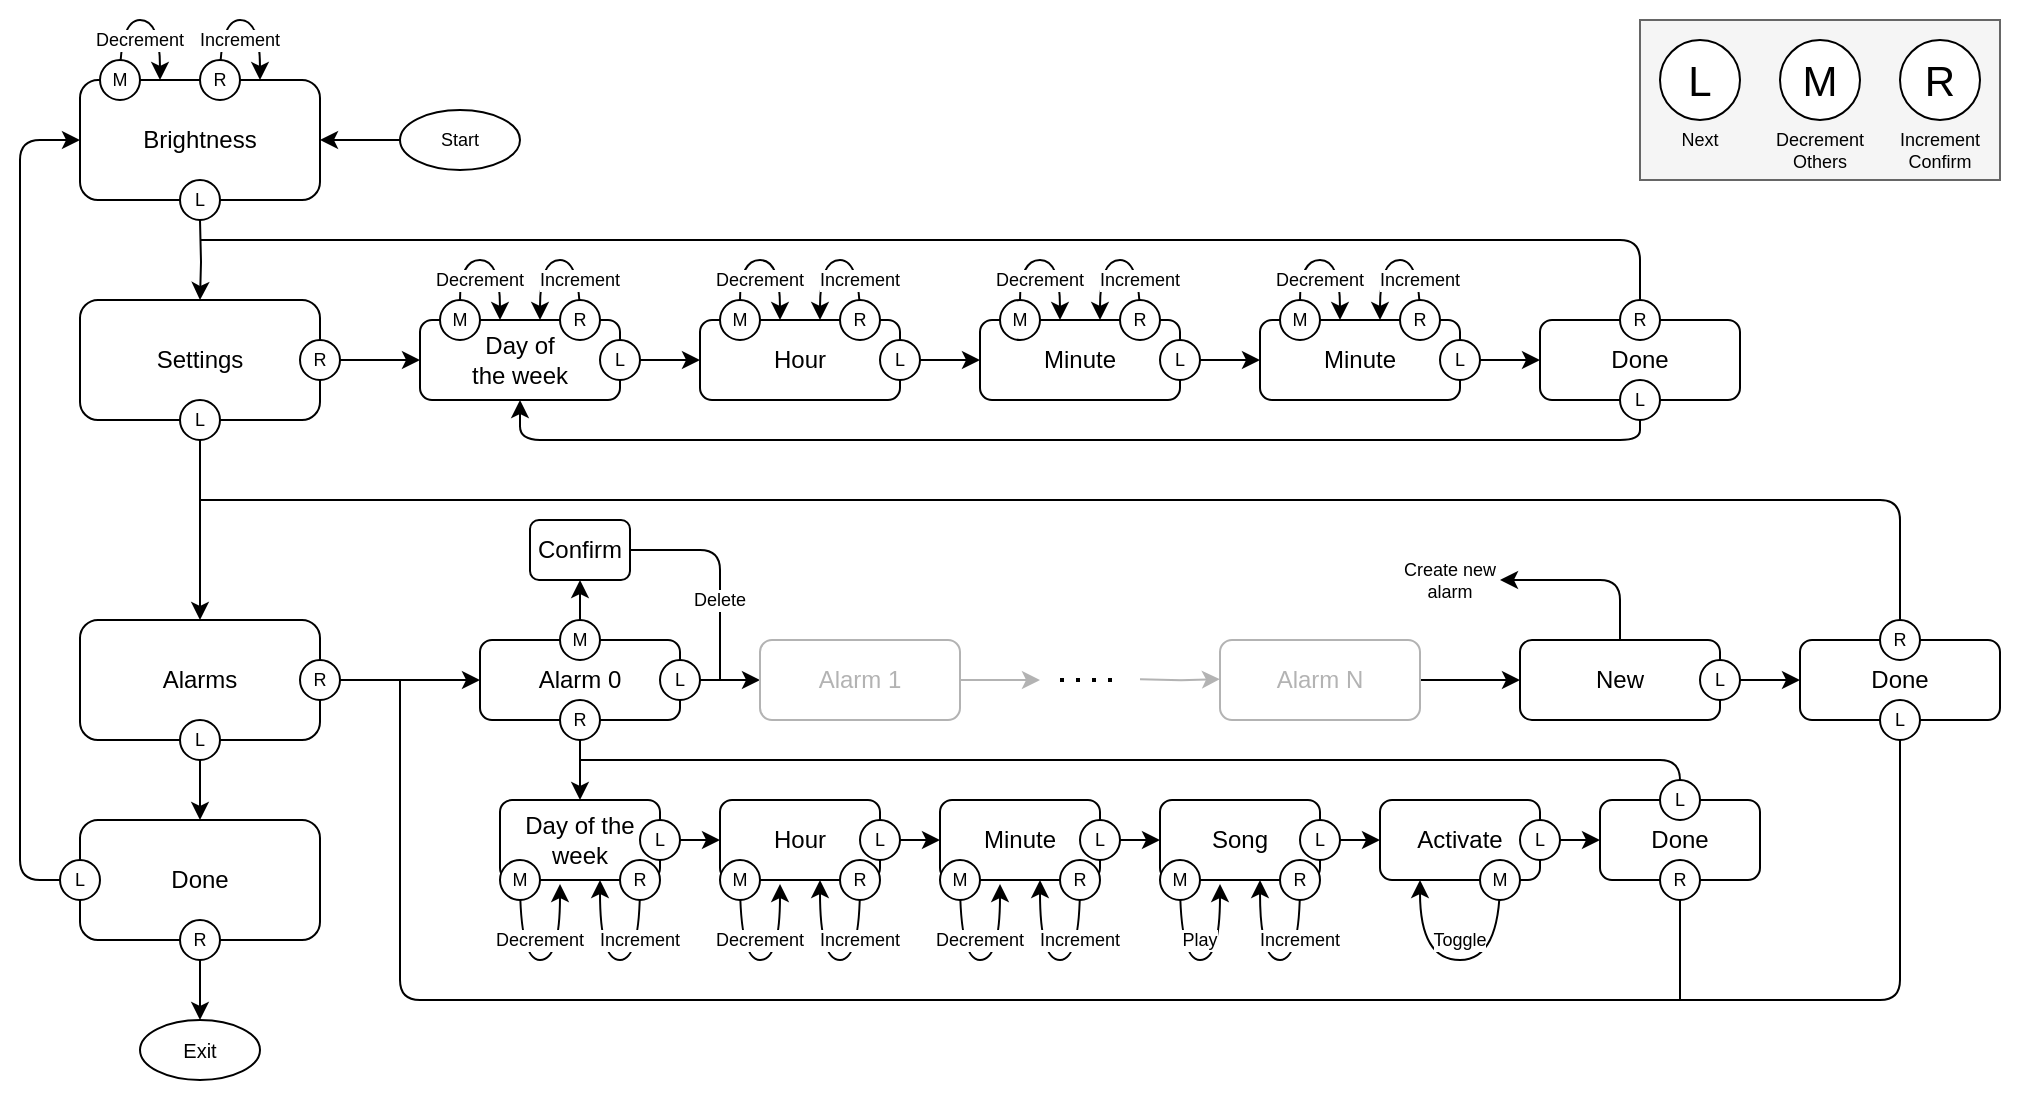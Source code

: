 <mxfile version="14.8.0"><diagram id="UopFyAFyctkctDDsLGG7" name="Page-1"><mxGraphModel dx="2031" dy="1093" grid="1" gridSize="10" guides="1" tooltips="1" connect="1" arrows="1" fold="1" page="1" pageScale="1" pageWidth="1100" pageHeight="850" background="none" math="0" shadow="0"><root><mxCell id="0"/><mxCell id="1" parent="0"/><mxCell id="hLvhhEHHbesqYQhAHQYv-260" value="" style="rounded=0;whiteSpace=wrap;html=1;labelBackgroundColor=#ffffff;fontSize=9;align=left;strokeColor=none;" vertex="1" parent="1"><mxGeometry x="110" y="90" width="1010" height="550" as="geometry"/></mxCell><mxCell id="hLvhhEHHbesqYQhAHQYv-255" value="" style="rounded=0;whiteSpace=wrap;html=1;labelBackgroundColor=#ffffff;fontSize=9;strokeColor=#666666;align=left;fillColor=#f5f5f5;fontColor=#333333;" vertex="1" parent="1"><mxGeometry x="930" y="100" width="180" height="80" as="geometry"/></mxCell><mxCell id="hLvhhEHHbesqYQhAHQYv-7" style="edgeStyle=orthogonalEdgeStyle;rounded=0;orthogonalLoop=1;jettySize=auto;html=1;entryX=0.5;entryY=0;entryDx=0;entryDy=0;" edge="1" parent="1" target="hLvhhEHHbesqYQhAHQYv-3"><mxGeometry relative="1" as="geometry"><mxPoint x="210" y="200" as="sourcePoint"/></mxGeometry></mxCell><mxCell id="hLvhhEHHbesqYQhAHQYv-15" style="edgeStyle=orthogonalEdgeStyle;rounded=0;orthogonalLoop=1;jettySize=auto;html=1;" edge="1" parent="1" source="hLvhhEHHbesqYQhAHQYv-3" target="hLvhhEHHbesqYQhAHQYv-4"><mxGeometry relative="1" as="geometry"/></mxCell><mxCell id="hLvhhEHHbesqYQhAHQYv-24" style="edgeStyle=orthogonalEdgeStyle;rounded=0;orthogonalLoop=1;jettySize=auto;html=1;entryX=0;entryY=0.5;entryDx=0;entryDy=0;" edge="1" parent="1" source="hLvhhEHHbesqYQhAHQYv-3"><mxGeometry relative="1" as="geometry"><mxPoint x="320.0" y="270" as="targetPoint"/></mxGeometry></mxCell><mxCell id="hLvhhEHHbesqYQhAHQYv-3" value="Settings" style="rounded=1;whiteSpace=wrap;html=1;" vertex="1" parent="1"><mxGeometry x="150" y="240" width="120" height="60" as="geometry"/></mxCell><mxCell id="hLvhhEHHbesqYQhAHQYv-16" style="edgeStyle=orthogonalEdgeStyle;rounded=0;orthogonalLoop=1;jettySize=auto;html=1;" edge="1" parent="1" source="hLvhhEHHbesqYQhAHQYv-4" target="hLvhhEHHbesqYQhAHQYv-5"><mxGeometry relative="1" as="geometry"/></mxCell><mxCell id="hLvhhEHHbesqYQhAHQYv-141" style="edgeStyle=orthogonalEdgeStyle;rounded=0;orthogonalLoop=1;jettySize=auto;html=1;entryX=0;entryY=0.5;entryDx=0;entryDy=0;fontSize=9;" edge="1" parent="1" source="hLvhhEHHbesqYQhAHQYv-4" target="hLvhhEHHbesqYQhAHQYv-125"><mxGeometry relative="1" as="geometry"/></mxCell><mxCell id="hLvhhEHHbesqYQhAHQYv-4" value="Alarms" style="rounded=1;whiteSpace=wrap;html=1;" vertex="1" parent="1"><mxGeometry x="150" y="400" width="120" height="60" as="geometry"/></mxCell><mxCell id="hLvhhEHHbesqYQhAHQYv-244" style="edgeStyle=orthogonalEdgeStyle;rounded=0;orthogonalLoop=1;jettySize=auto;html=1;fontSize=9;strokeColor=#000000;" edge="1" parent="1" source="hLvhhEHHbesqYQhAHQYv-5" target="hLvhhEHHbesqYQhAHQYv-243"><mxGeometry relative="1" as="geometry"/></mxCell><mxCell id="hLvhhEHHbesqYQhAHQYv-5" value="Done" style="rounded=1;whiteSpace=wrap;html=1;" vertex="1" parent="1"><mxGeometry x="150" y="500" width="120" height="60" as="geometry"/></mxCell><mxCell id="hLvhhEHHbesqYQhAHQYv-27" style="edgeStyle=orthogonalEdgeStyle;rounded=0;orthogonalLoop=1;jettySize=auto;html=1;" edge="1" parent="1" source="hLvhhEHHbesqYQhAHQYv-21"><mxGeometry relative="1" as="geometry"><mxPoint x="740" y="270" as="targetPoint"/></mxGeometry></mxCell><mxCell id="hLvhhEHHbesqYQhAHQYv-21" value="Minute" style="rounded=1;whiteSpace=wrap;html=1;labelBackgroundColor=#ffffff;" vertex="1" parent="1"><mxGeometry x="600" y="250" width="100" height="40" as="geometry"/></mxCell><mxCell id="hLvhhEHHbesqYQhAHQYv-23" value="Done" style="rounded=1;whiteSpace=wrap;html=1;labelBackgroundColor=#ffffff;" vertex="1" parent="1"><mxGeometry x="880" y="250" width="100" height="40" as="geometry"/></mxCell><mxCell id="hLvhhEHHbesqYQhAHQYv-42" value="&lt;font style=&quot;font-size: 21px&quot;&gt;L&lt;/font&gt;" style="ellipse;whiteSpace=wrap;html=1;aspect=fixed;labelBackgroundColor=#ffffff;fontSize=9;" vertex="1" parent="1"><mxGeometry x="940" y="110" width="40" height="40" as="geometry"/></mxCell><mxCell id="hLvhhEHHbesqYQhAHQYv-47" value="R" style="ellipse;whiteSpace=wrap;html=1;aspect=fixed;labelBackgroundColor=#ffffff;fontSize=9;" vertex="1" parent="1"><mxGeometry x="260" y="260" width="20" height="20" as="geometry"/></mxCell><mxCell id="hLvhhEHHbesqYQhAHQYv-48" value="L" style="ellipse;whiteSpace=wrap;html=1;aspect=fixed;labelBackgroundColor=#ffffff;fontSize=9;" vertex="1" parent="1"><mxGeometry x="200" y="290" width="20" height="20" as="geometry"/></mxCell><mxCell id="hLvhhEHHbesqYQhAHQYv-51" value="L" style="ellipse;whiteSpace=wrap;html=1;aspect=fixed;labelBackgroundColor=#ffffff;fontSize=9;" vertex="1" parent="1"><mxGeometry x="920" y="280" width="20" height="20" as="geometry"/></mxCell><mxCell id="hLvhhEHHbesqYQhAHQYv-52" value="L" style="ellipse;whiteSpace=wrap;html=1;aspect=fixed;labelBackgroundColor=#ffffff;fontSize=9;" vertex="1" parent="1"><mxGeometry x="690" y="260" width="20" height="20" as="geometry"/></mxCell><mxCell id="hLvhhEHHbesqYQhAHQYv-53" value="Brightness" style="rounded=1;whiteSpace=wrap;html=1;" vertex="1" parent="1"><mxGeometry x="150" y="130" width="120" height="60" as="geometry"/></mxCell><mxCell id="hLvhhEHHbesqYQhAHQYv-54" value="L" style="ellipse;whiteSpace=wrap;html=1;aspect=fixed;labelBackgroundColor=#ffffff;fontSize=9;" vertex="1" parent="1"><mxGeometry x="200" y="180" width="20" height="20" as="geometry"/></mxCell><mxCell id="hLvhhEHHbesqYQhAHQYv-60" value="" style="curved=1;endArrow=classic;html=1;fontSize=9;" edge="1" parent="1"><mxGeometry width="50" height="50" relative="1" as="geometry"><mxPoint x="170" y="130" as="sourcePoint"/><mxPoint x="190" y="130" as="targetPoint"/><Array as="points"><mxPoint x="170" y="100"/><mxPoint x="190" y="100"/></Array></mxGeometry></mxCell><mxCell id="hLvhhEHHbesqYQhAHQYv-61" value="" style="curved=1;endArrow=classic;html=1;fontSize=9;" edge="1" parent="1"><mxGeometry width="50" height="50" relative="1" as="geometry"><mxPoint x="220" y="130" as="sourcePoint"/><mxPoint x="240" y="130" as="targetPoint"/><Array as="points"><mxPoint x="220" y="100"/><mxPoint x="240" y="100"/></Array></mxGeometry></mxCell><mxCell id="hLvhhEHHbesqYQhAHQYv-62" value="M" style="ellipse;whiteSpace=wrap;html=1;aspect=fixed;labelBackgroundColor=#ffffff;fontSize=9;" vertex="1" parent="1"><mxGeometry x="160" y="120" width="20" height="20" as="geometry"/></mxCell><mxCell id="hLvhhEHHbesqYQhAHQYv-63" value="R" style="ellipse;whiteSpace=wrap;html=1;aspect=fixed;labelBackgroundColor=#ffffff;fontSize=9;" vertex="1" parent="1"><mxGeometry x="210" y="120" width="20" height="20" as="geometry"/></mxCell><mxCell id="hLvhhEHHbesqYQhAHQYv-64" value="Decrement" style="text;html=1;strokeColor=none;fillColor=none;align=center;verticalAlign=middle;whiteSpace=wrap;rounded=0;labelBackgroundColor=#ffffff;fontSize=9;" vertex="1" parent="1"><mxGeometry x="160" y="100" width="40" height="20" as="geometry"/></mxCell><mxCell id="hLvhhEHHbesqYQhAHQYv-65" value="Increment" style="text;html=1;strokeColor=none;fillColor=none;align=center;verticalAlign=middle;whiteSpace=wrap;rounded=0;labelBackgroundColor=#ffffff;fontSize=9;" vertex="1" parent="1"><mxGeometry x="210" y="100" width="40" height="20" as="geometry"/></mxCell><mxCell id="hLvhhEHHbesqYQhAHQYv-79" value="" style="curved=1;endArrow=classic;html=1;fontSize=9;" edge="1" parent="1"><mxGeometry width="50" height="50" relative="1" as="geometry"><mxPoint x="680" y="250" as="sourcePoint"/><mxPoint x="660" y="250" as="targetPoint"/><Array as="points"><mxPoint x="680" y="220"/><mxPoint x="660" y="220"/></Array></mxGeometry></mxCell><mxCell id="hLvhhEHHbesqYQhAHQYv-80" value="" style="curved=1;endArrow=classic;html=1;fontSize=9;startArrow=none;" edge="1" parent="1" source="hLvhhEHHbesqYQhAHQYv-85"><mxGeometry width="50" height="50" relative="1" as="geometry"><mxPoint x="620.0" y="250" as="sourcePoint"/><mxPoint x="640" y="250" as="targetPoint"/><Array as="points"><mxPoint x="620" y="220"/><mxPoint x="640" y="220"/></Array></mxGeometry></mxCell><mxCell id="hLvhhEHHbesqYQhAHQYv-81" value="Decrement" style="text;html=1;strokeColor=none;fillColor=none;align=center;verticalAlign=middle;whiteSpace=wrap;rounded=0;labelBackgroundColor=#ffffff;fontSize=9;" vertex="1" parent="1"><mxGeometry x="610" y="220" width="40" height="20" as="geometry"/></mxCell><mxCell id="hLvhhEHHbesqYQhAHQYv-82" value="Increment" style="text;html=1;strokeColor=none;fillColor=none;align=center;verticalAlign=middle;whiteSpace=wrap;rounded=0;labelBackgroundColor=#ffffff;fontSize=9;" vertex="1" parent="1"><mxGeometry x="660" y="220" width="40" height="20" as="geometry"/></mxCell><mxCell id="hLvhhEHHbesqYQhAHQYv-85" value="M" style="ellipse;whiteSpace=wrap;html=1;aspect=fixed;labelBackgroundColor=#ffffff;fontSize=9;" vertex="1" parent="1"><mxGeometry x="610" y="240" width="20" height="20" as="geometry"/></mxCell><mxCell id="hLvhhEHHbesqYQhAHQYv-86" value="" style="curved=1;endArrow=none;html=1;fontSize=9;" edge="1" parent="1" target="hLvhhEHHbesqYQhAHQYv-85"><mxGeometry width="50" height="50" relative="1" as="geometry"><mxPoint x="620" y="250" as="sourcePoint"/><mxPoint x="640" y="250" as="targetPoint"/><Array as="points"/></mxGeometry></mxCell><mxCell id="hLvhhEHHbesqYQhAHQYv-87" value="R" style="ellipse;whiteSpace=wrap;html=1;aspect=fixed;labelBackgroundColor=#ffffff;fontSize=9;" vertex="1" parent="1"><mxGeometry x="670" y="240" width="20" height="20" as="geometry"/></mxCell><mxCell id="hLvhhEHHbesqYQhAHQYv-90" style="edgeStyle=orthogonalEdgeStyle;rounded=0;orthogonalLoop=1;jettySize=auto;html=1;" edge="1" parent="1" source="hLvhhEHHbesqYQhAHQYv-91"><mxGeometry relative="1" as="geometry"><mxPoint x="600" y="270" as="targetPoint"/></mxGeometry></mxCell><mxCell id="hLvhhEHHbesqYQhAHQYv-91" value="Hour" style="rounded=1;whiteSpace=wrap;html=1;labelBackgroundColor=#ffffff;" vertex="1" parent="1"><mxGeometry x="460" y="250" width="100" height="40" as="geometry"/></mxCell><mxCell id="hLvhhEHHbesqYQhAHQYv-92" value="L" style="ellipse;whiteSpace=wrap;html=1;aspect=fixed;labelBackgroundColor=#ffffff;fontSize=9;" vertex="1" parent="1"><mxGeometry x="550" y="260" width="20" height="20" as="geometry"/></mxCell><mxCell id="hLvhhEHHbesqYQhAHQYv-93" value="" style="curved=1;endArrow=classic;html=1;fontSize=9;" edge="1" parent="1"><mxGeometry width="50" height="50" relative="1" as="geometry"><mxPoint x="540" y="250" as="sourcePoint"/><mxPoint x="520" y="250" as="targetPoint"/><Array as="points"><mxPoint x="540" y="220"/><mxPoint x="520" y="220"/></Array></mxGeometry></mxCell><mxCell id="hLvhhEHHbesqYQhAHQYv-94" value="" style="curved=1;endArrow=classic;html=1;fontSize=9;startArrow=none;" edge="1" parent="1" source="hLvhhEHHbesqYQhAHQYv-97"><mxGeometry width="50" height="50" relative="1" as="geometry"><mxPoint x="480.0" y="250" as="sourcePoint"/><mxPoint x="500" y="250" as="targetPoint"/><Array as="points"><mxPoint x="480" y="220"/><mxPoint x="500" y="220"/></Array></mxGeometry></mxCell><mxCell id="hLvhhEHHbesqYQhAHQYv-95" value="Decrement" style="text;html=1;strokeColor=none;fillColor=none;align=center;verticalAlign=middle;whiteSpace=wrap;rounded=0;labelBackgroundColor=#ffffff;fontSize=9;" vertex="1" parent="1"><mxGeometry x="470" y="220" width="40" height="20" as="geometry"/></mxCell><mxCell id="hLvhhEHHbesqYQhAHQYv-96" value="Increment" style="text;html=1;strokeColor=none;fillColor=none;align=center;verticalAlign=middle;whiteSpace=wrap;rounded=0;labelBackgroundColor=#ffffff;fontSize=9;" vertex="1" parent="1"><mxGeometry x="520" y="220" width="40" height="20" as="geometry"/></mxCell><mxCell id="hLvhhEHHbesqYQhAHQYv-97" value="M" style="ellipse;whiteSpace=wrap;html=1;aspect=fixed;labelBackgroundColor=#ffffff;fontSize=9;" vertex="1" parent="1"><mxGeometry x="470" y="240" width="20" height="20" as="geometry"/></mxCell><mxCell id="hLvhhEHHbesqYQhAHQYv-98" value="" style="curved=1;endArrow=none;html=1;fontSize=9;" edge="1" parent="1" target="hLvhhEHHbesqYQhAHQYv-97"><mxGeometry width="50" height="50" relative="1" as="geometry"><mxPoint x="480" y="250" as="sourcePoint"/><mxPoint x="500" y="250" as="targetPoint"/><Array as="points"/></mxGeometry></mxCell><mxCell id="hLvhhEHHbesqYQhAHQYv-99" value="R" style="ellipse;whiteSpace=wrap;html=1;aspect=fixed;labelBackgroundColor=#ffffff;fontSize=9;" vertex="1" parent="1"><mxGeometry x="530" y="240" width="20" height="20" as="geometry"/></mxCell><mxCell id="hLvhhEHHbesqYQhAHQYv-100" style="edgeStyle=orthogonalEdgeStyle;rounded=0;orthogonalLoop=1;jettySize=auto;html=1;" edge="1" parent="1" source="hLvhhEHHbesqYQhAHQYv-101"><mxGeometry relative="1" as="geometry"><mxPoint x="460" y="270" as="targetPoint"/></mxGeometry></mxCell><mxCell id="hLvhhEHHbesqYQhAHQYv-101" value="&lt;div&gt;Day of &lt;br&gt;&lt;/div&gt;&lt;div&gt;the week&lt;/div&gt;" style="rounded=1;whiteSpace=wrap;html=1;labelBackgroundColor=#ffffff;" vertex="1" parent="1"><mxGeometry x="320" y="250" width="100" height="40" as="geometry"/></mxCell><mxCell id="hLvhhEHHbesqYQhAHQYv-102" value="L" style="ellipse;whiteSpace=wrap;html=1;aspect=fixed;labelBackgroundColor=#ffffff;fontSize=9;" vertex="1" parent="1"><mxGeometry x="410" y="260" width="20" height="20" as="geometry"/></mxCell><mxCell id="hLvhhEHHbesqYQhAHQYv-103" value="" style="curved=1;endArrow=classic;html=1;fontSize=9;" edge="1" parent="1"><mxGeometry width="50" height="50" relative="1" as="geometry"><mxPoint x="400" y="250" as="sourcePoint"/><mxPoint x="380" y="250" as="targetPoint"/><Array as="points"><mxPoint x="400" y="220"/><mxPoint x="380" y="220"/></Array></mxGeometry></mxCell><mxCell id="hLvhhEHHbesqYQhAHQYv-104" value="" style="curved=1;endArrow=classic;html=1;fontSize=9;startArrow=none;" edge="1" parent="1" source="hLvhhEHHbesqYQhAHQYv-107"><mxGeometry width="50" height="50" relative="1" as="geometry"><mxPoint x="340.0" y="250" as="sourcePoint"/><mxPoint x="360" y="250" as="targetPoint"/><Array as="points"><mxPoint x="340" y="220"/><mxPoint x="360" y="220"/></Array></mxGeometry></mxCell><mxCell id="hLvhhEHHbesqYQhAHQYv-105" value="Decrement" style="text;html=1;strokeColor=none;fillColor=none;align=center;verticalAlign=middle;whiteSpace=wrap;rounded=0;labelBackgroundColor=#ffffff;fontSize=9;" vertex="1" parent="1"><mxGeometry x="330" y="220" width="40" height="20" as="geometry"/></mxCell><mxCell id="hLvhhEHHbesqYQhAHQYv-106" value="Increment" style="text;html=1;strokeColor=none;fillColor=none;align=center;verticalAlign=middle;whiteSpace=wrap;rounded=0;labelBackgroundColor=#ffffff;fontSize=9;" vertex="1" parent="1"><mxGeometry x="380" y="220" width="40" height="20" as="geometry"/></mxCell><mxCell id="hLvhhEHHbesqYQhAHQYv-107" value="M" style="ellipse;whiteSpace=wrap;html=1;aspect=fixed;labelBackgroundColor=#ffffff;fontSize=9;" vertex="1" parent="1"><mxGeometry x="330" y="240" width="20" height="20" as="geometry"/></mxCell><mxCell id="hLvhhEHHbesqYQhAHQYv-108" value="" style="curved=1;endArrow=none;html=1;fontSize=9;" edge="1" parent="1" target="hLvhhEHHbesqYQhAHQYv-107"><mxGeometry width="50" height="50" relative="1" as="geometry"><mxPoint x="340" y="250" as="sourcePoint"/><mxPoint x="360" y="250" as="targetPoint"/><Array as="points"/></mxGeometry></mxCell><mxCell id="hLvhhEHHbesqYQhAHQYv-109" value="R" style="ellipse;whiteSpace=wrap;html=1;aspect=fixed;labelBackgroundColor=#ffffff;fontSize=9;" vertex="1" parent="1"><mxGeometry x="390" y="240" width="20" height="20" as="geometry"/></mxCell><mxCell id="hLvhhEHHbesqYQhAHQYv-110" style="edgeStyle=orthogonalEdgeStyle;rounded=0;orthogonalLoop=1;jettySize=auto;html=1;" edge="1" parent="1" source="hLvhhEHHbesqYQhAHQYv-111"><mxGeometry relative="1" as="geometry"><mxPoint x="880" y="270" as="targetPoint"/></mxGeometry></mxCell><mxCell id="hLvhhEHHbesqYQhAHQYv-111" value="Minute" style="rounded=1;whiteSpace=wrap;html=1;labelBackgroundColor=#ffffff;" vertex="1" parent="1"><mxGeometry x="740" y="250" width="100" height="40" as="geometry"/></mxCell><mxCell id="hLvhhEHHbesqYQhAHQYv-112" value="L" style="ellipse;whiteSpace=wrap;html=1;aspect=fixed;labelBackgroundColor=#ffffff;fontSize=9;" vertex="1" parent="1"><mxGeometry x="830" y="260" width="20" height="20" as="geometry"/></mxCell><mxCell id="hLvhhEHHbesqYQhAHQYv-113" value="" style="curved=1;endArrow=classic;html=1;fontSize=9;" edge="1" parent="1"><mxGeometry width="50" height="50" relative="1" as="geometry"><mxPoint x="820" y="250" as="sourcePoint"/><mxPoint x="800" y="250" as="targetPoint"/><Array as="points"><mxPoint x="820" y="220"/><mxPoint x="800" y="220"/></Array></mxGeometry></mxCell><mxCell id="hLvhhEHHbesqYQhAHQYv-114" value="" style="curved=1;endArrow=classic;html=1;fontSize=9;startArrow=none;" edge="1" parent="1" source="hLvhhEHHbesqYQhAHQYv-117"><mxGeometry width="50" height="50" relative="1" as="geometry"><mxPoint x="760.0" y="250" as="sourcePoint"/><mxPoint x="780" y="250" as="targetPoint"/><Array as="points"><mxPoint x="760" y="220"/><mxPoint x="780" y="220"/></Array></mxGeometry></mxCell><mxCell id="hLvhhEHHbesqYQhAHQYv-115" value="Decrement" style="text;html=1;strokeColor=none;fillColor=none;align=center;verticalAlign=middle;whiteSpace=wrap;rounded=0;labelBackgroundColor=#ffffff;fontSize=9;" vertex="1" parent="1"><mxGeometry x="750" y="220" width="40" height="20" as="geometry"/></mxCell><mxCell id="hLvhhEHHbesqYQhAHQYv-116" value="Increment" style="text;html=1;strokeColor=none;fillColor=none;align=center;verticalAlign=middle;whiteSpace=wrap;rounded=0;labelBackgroundColor=#ffffff;fontSize=9;" vertex="1" parent="1"><mxGeometry x="800" y="220" width="40" height="20" as="geometry"/></mxCell><mxCell id="hLvhhEHHbesqYQhAHQYv-117" value="M" style="ellipse;whiteSpace=wrap;html=1;aspect=fixed;labelBackgroundColor=#ffffff;fontSize=9;" vertex="1" parent="1"><mxGeometry x="750" y="240" width="20" height="20" as="geometry"/></mxCell><mxCell id="hLvhhEHHbesqYQhAHQYv-118" value="" style="curved=1;endArrow=none;html=1;fontSize=9;" edge="1" parent="1" target="hLvhhEHHbesqYQhAHQYv-117"><mxGeometry width="50" height="50" relative="1" as="geometry"><mxPoint x="760" y="250" as="sourcePoint"/><mxPoint x="780" y="250" as="targetPoint"/><Array as="points"/></mxGeometry></mxCell><mxCell id="hLvhhEHHbesqYQhAHQYv-119" value="R" style="ellipse;whiteSpace=wrap;html=1;aspect=fixed;labelBackgroundColor=#ffffff;fontSize=9;" vertex="1" parent="1"><mxGeometry x="810" y="240" width="20" height="20" as="geometry"/></mxCell><mxCell id="hLvhhEHHbesqYQhAHQYv-121" value="" style="endArrow=classic;html=1;fontSize=9;exitX=0.5;exitY=1;exitDx=0;exitDy=0;" edge="1" parent="1" source="hLvhhEHHbesqYQhAHQYv-51"><mxGeometry width="50" height="50" relative="1" as="geometry"><mxPoint x="940" y="310" as="sourcePoint"/><mxPoint x="370" y="290" as="targetPoint"/><Array as="points"><mxPoint x="930" y="310"/><mxPoint x="370" y="310"/></Array></mxGeometry></mxCell><mxCell id="hLvhhEHHbesqYQhAHQYv-123" value="" style="endArrow=none;html=1;fontSize=9;exitX=0.5;exitY=0;exitDx=0;exitDy=0;" edge="1" parent="1" source="hLvhhEHHbesqYQhAHQYv-23"><mxGeometry width="50" height="50" relative="1" as="geometry"><mxPoint x="940" y="210" as="sourcePoint"/><mxPoint x="210" y="210" as="targetPoint"/><Array as="points"><mxPoint x="930" y="210"/></Array></mxGeometry></mxCell><mxCell id="hLvhhEHHbesqYQhAHQYv-124" value="R" style="ellipse;whiteSpace=wrap;html=1;aspect=fixed;labelBackgroundColor=#ffffff;fontSize=9;" vertex="1" parent="1"><mxGeometry x="920" y="240" width="20" height="20" as="geometry"/></mxCell><mxCell id="hLvhhEHHbesqYQhAHQYv-144" style="edgeStyle=orthogonalEdgeStyle;rounded=0;orthogonalLoop=1;jettySize=auto;html=1;fontSize=9;" edge="1" parent="1" source="hLvhhEHHbesqYQhAHQYv-125" target="hLvhhEHHbesqYQhAHQYv-143"><mxGeometry relative="1" as="geometry"/></mxCell><mxCell id="hLvhhEHHbesqYQhAHQYv-125" value="Alarm 0" style="rounded=1;whiteSpace=wrap;html=1;labelBackgroundColor=#ffffff;" vertex="1" parent="1"><mxGeometry x="350" y="410" width="100" height="40" as="geometry"/></mxCell><mxCell id="hLvhhEHHbesqYQhAHQYv-139" style="edgeStyle=orthogonalEdgeStyle;rounded=0;orthogonalLoop=1;jettySize=auto;html=1;entryX=0;entryY=0.5;entryDx=0;entryDy=0;fontSize=9;" edge="1" parent="1" source="hLvhhEHHbesqYQhAHQYv-126"><mxGeometry relative="1" as="geometry"><mxPoint x="490" y="430" as="targetPoint"/></mxGeometry></mxCell><mxCell id="hLvhhEHHbesqYQhAHQYv-126" value="L" style="ellipse;whiteSpace=wrap;html=1;aspect=fixed;labelBackgroundColor=#ffffff;fontSize=9;" vertex="1" parent="1"><mxGeometry x="440" y="420" width="20" height="20" as="geometry"/></mxCell><mxCell id="hLvhhEHHbesqYQhAHQYv-137" style="edgeStyle=orthogonalEdgeStyle;rounded=0;orthogonalLoop=1;jettySize=auto;html=1;exitX=0.5;exitY=0;exitDx=0;exitDy=0;entryX=0.5;entryY=1;entryDx=0;entryDy=0;fontSize=9;" edge="1" parent="1" source="hLvhhEHHbesqYQhAHQYv-131" target="hLvhhEHHbesqYQhAHQYv-135"><mxGeometry relative="1" as="geometry"/></mxCell><mxCell id="hLvhhEHHbesqYQhAHQYv-131" value="M" style="ellipse;whiteSpace=wrap;html=1;aspect=fixed;labelBackgroundColor=#ffffff;fontSize=9;" vertex="1" parent="1"><mxGeometry x="390" y="400" width="20" height="20" as="geometry"/></mxCell><mxCell id="hLvhhEHHbesqYQhAHQYv-132" value="" style="curved=1;endArrow=none;html=1;fontSize=9;" edge="1" parent="1" target="hLvhhEHHbesqYQhAHQYv-131"><mxGeometry width="50" height="50" relative="1" as="geometry"><mxPoint x="370" y="410" as="sourcePoint"/><mxPoint x="390" y="410" as="targetPoint"/><Array as="points"/></mxGeometry></mxCell><mxCell id="hLvhhEHHbesqYQhAHQYv-135" value="Confirm" style="rounded=1;whiteSpace=wrap;html=1;labelBackgroundColor=#ffffff;" vertex="1" parent="1"><mxGeometry x="375" y="350" width="50" height="30" as="geometry"/></mxCell><mxCell id="hLvhhEHHbesqYQhAHQYv-142" value="R" style="ellipse;whiteSpace=wrap;html=1;aspect=fixed;labelBackgroundColor=#ffffff;fontSize=9;" vertex="1" parent="1"><mxGeometry x="260" y="420" width="20" height="20" as="geometry"/></mxCell><mxCell id="hLvhhEHHbesqYQhAHQYv-154" style="edgeStyle=orthogonalEdgeStyle;rounded=0;orthogonalLoop=1;jettySize=auto;html=1;fontSize=9;" edge="1" parent="1" source="hLvhhEHHbesqYQhAHQYv-143"><mxGeometry relative="1" as="geometry"><mxPoint x="470" y="510" as="targetPoint"/></mxGeometry></mxCell><mxCell id="hLvhhEHHbesqYQhAHQYv-143" value="Day of the week" style="rounded=1;whiteSpace=wrap;html=1;labelBackgroundColor=#ffffff;" vertex="1" parent="1"><mxGeometry x="360" y="490" width="80" height="40" as="geometry"/></mxCell><mxCell id="hLvhhEHHbesqYQhAHQYv-147" value="" style="curved=1;endArrow=classic;html=1;fontSize=9;entryX=0.375;entryY=1.05;entryDx=0;entryDy=0;entryPerimeter=0;" edge="1" parent="1" target="hLvhhEHHbesqYQhAHQYv-143"><mxGeometry width="50" height="50" relative="1" as="geometry"><mxPoint x="370" y="530" as="sourcePoint"/><mxPoint x="400" y="530" as="targetPoint"/><Array as="points"><mxPoint x="370" y="570"/><mxPoint x="390" y="570"/></Array></mxGeometry></mxCell><mxCell id="hLvhhEHHbesqYQhAHQYv-148" value="" style="curved=1;endArrow=classic;html=1;fontSize=9;entryX=0.375;entryY=1.05;entryDx=0;entryDy=0;entryPerimeter=0;" edge="1" parent="1"><mxGeometry width="50" height="50" relative="1" as="geometry"><mxPoint x="430" y="532" as="sourcePoint"/><mxPoint x="410" y="530" as="targetPoint"/><Array as="points"><mxPoint x="430" y="570"/><mxPoint x="410" y="570"/></Array></mxGeometry></mxCell><mxCell id="hLvhhEHHbesqYQhAHQYv-149" value="M" style="ellipse;whiteSpace=wrap;html=1;aspect=fixed;labelBackgroundColor=#ffffff;fontSize=9;" vertex="1" parent="1"><mxGeometry x="360" y="520" width="20" height="20" as="geometry"/></mxCell><mxCell id="hLvhhEHHbesqYQhAHQYv-150" value="R" style="ellipse;whiteSpace=wrap;html=1;aspect=fixed;labelBackgroundColor=#ffffff;fontSize=9;" vertex="1" parent="1"><mxGeometry x="420" y="520" width="20" height="20" as="geometry"/></mxCell><mxCell id="hLvhhEHHbesqYQhAHQYv-151" value="Decrement" style="text;html=1;strokeColor=none;fillColor=none;align=center;verticalAlign=middle;whiteSpace=wrap;rounded=0;labelBackgroundColor=#ffffff;fontSize=9;" vertex="1" parent="1"><mxGeometry x="360" y="550" width="40" height="20" as="geometry"/></mxCell><mxCell id="hLvhhEHHbesqYQhAHQYv-153" value="Increment" style="text;html=1;strokeColor=none;fillColor=none;align=center;verticalAlign=middle;whiteSpace=wrap;rounded=0;labelBackgroundColor=#ffffff;fontSize=9;" vertex="1" parent="1"><mxGeometry x="410" y="550" width="40" height="20" as="geometry"/></mxCell><mxCell id="hLvhhEHHbesqYQhAHQYv-155" value="L" style="ellipse;whiteSpace=wrap;html=1;aspect=fixed;labelBackgroundColor=#ffffff;fontSize=9;" vertex="1" parent="1"><mxGeometry x="430" y="500" width="20" height="20" as="geometry"/></mxCell><mxCell id="hLvhhEHHbesqYQhAHQYv-156" value="R" style="ellipse;whiteSpace=wrap;html=1;aspect=fixed;labelBackgroundColor=#ffffff;fontSize=9;" vertex="1" parent="1"><mxGeometry x="390" y="440" width="20" height="20" as="geometry"/></mxCell><mxCell id="hLvhhEHHbesqYQhAHQYv-157" style="edgeStyle=orthogonalEdgeStyle;rounded=0;orthogonalLoop=1;jettySize=auto;html=1;fontSize=9;" edge="1" parent="1" source="hLvhhEHHbesqYQhAHQYv-158"><mxGeometry relative="1" as="geometry"><mxPoint x="580" y="510" as="targetPoint"/></mxGeometry></mxCell><mxCell id="hLvhhEHHbesqYQhAHQYv-158" value="Hour" style="rounded=1;whiteSpace=wrap;html=1;labelBackgroundColor=#ffffff;" vertex="1" parent="1"><mxGeometry x="470" y="490" width="80" height="40" as="geometry"/></mxCell><mxCell id="hLvhhEHHbesqYQhAHQYv-159" value="" style="curved=1;endArrow=classic;html=1;fontSize=9;entryX=0.375;entryY=1.05;entryDx=0;entryDy=0;entryPerimeter=0;" edge="1" parent="1" target="hLvhhEHHbesqYQhAHQYv-158"><mxGeometry width="50" height="50" relative="1" as="geometry"><mxPoint x="480" y="530" as="sourcePoint"/><mxPoint x="510" y="530" as="targetPoint"/><Array as="points"><mxPoint x="480" y="570"/><mxPoint x="500" y="570"/></Array></mxGeometry></mxCell><mxCell id="hLvhhEHHbesqYQhAHQYv-160" value="" style="curved=1;endArrow=classic;html=1;fontSize=9;entryX=0.375;entryY=1.05;entryDx=0;entryDy=0;entryPerimeter=0;" edge="1" parent="1"><mxGeometry width="50" height="50" relative="1" as="geometry"><mxPoint x="540" y="532" as="sourcePoint"/><mxPoint x="520" y="530" as="targetPoint"/><Array as="points"><mxPoint x="540" y="570"/><mxPoint x="520" y="570"/></Array></mxGeometry></mxCell><mxCell id="hLvhhEHHbesqYQhAHQYv-161" value="M" style="ellipse;whiteSpace=wrap;html=1;aspect=fixed;labelBackgroundColor=#ffffff;fontSize=9;" vertex="1" parent="1"><mxGeometry x="470" y="520" width="20" height="20" as="geometry"/></mxCell><mxCell id="hLvhhEHHbesqYQhAHQYv-162" value="R" style="ellipse;whiteSpace=wrap;html=1;aspect=fixed;labelBackgroundColor=#ffffff;fontSize=9;" vertex="1" parent="1"><mxGeometry x="530" y="520" width="20" height="20" as="geometry"/></mxCell><mxCell id="hLvhhEHHbesqYQhAHQYv-163" value="Decrement" style="text;html=1;strokeColor=none;fillColor=none;align=center;verticalAlign=middle;whiteSpace=wrap;rounded=0;labelBackgroundColor=#ffffff;fontSize=9;" vertex="1" parent="1"><mxGeometry x="470" y="550" width="40" height="20" as="geometry"/></mxCell><mxCell id="hLvhhEHHbesqYQhAHQYv-164" value="Increment" style="text;html=1;strokeColor=none;fillColor=none;align=center;verticalAlign=middle;whiteSpace=wrap;rounded=0;labelBackgroundColor=#ffffff;fontSize=9;" vertex="1" parent="1"><mxGeometry x="520" y="550" width="40" height="20" as="geometry"/></mxCell><mxCell id="hLvhhEHHbesqYQhAHQYv-165" value="L" style="ellipse;whiteSpace=wrap;html=1;aspect=fixed;labelBackgroundColor=#ffffff;fontSize=9;" vertex="1" parent="1"><mxGeometry x="540" y="500" width="20" height="20" as="geometry"/></mxCell><mxCell id="hLvhhEHHbesqYQhAHQYv-166" style="edgeStyle=orthogonalEdgeStyle;rounded=0;orthogonalLoop=1;jettySize=auto;html=1;fontSize=9;" edge="1" parent="1" source="hLvhhEHHbesqYQhAHQYv-167"><mxGeometry relative="1" as="geometry"><mxPoint x="690" y="510" as="targetPoint"/></mxGeometry></mxCell><mxCell id="hLvhhEHHbesqYQhAHQYv-167" value="Minute" style="rounded=1;whiteSpace=wrap;html=1;labelBackgroundColor=#ffffff;" vertex="1" parent="1"><mxGeometry x="580" y="490" width="80" height="40" as="geometry"/></mxCell><mxCell id="hLvhhEHHbesqYQhAHQYv-168" value="" style="curved=1;endArrow=classic;html=1;fontSize=9;entryX=0.375;entryY=1.05;entryDx=0;entryDy=0;entryPerimeter=0;" edge="1" parent="1" target="hLvhhEHHbesqYQhAHQYv-167"><mxGeometry width="50" height="50" relative="1" as="geometry"><mxPoint x="590" y="530" as="sourcePoint"/><mxPoint x="620" y="530" as="targetPoint"/><Array as="points"><mxPoint x="590" y="570"/><mxPoint x="610" y="570"/></Array></mxGeometry></mxCell><mxCell id="hLvhhEHHbesqYQhAHQYv-169" value="" style="curved=1;endArrow=classic;html=1;fontSize=9;entryX=0.375;entryY=1.05;entryDx=0;entryDy=0;entryPerimeter=0;" edge="1" parent="1"><mxGeometry width="50" height="50" relative="1" as="geometry"><mxPoint x="650" y="532" as="sourcePoint"/><mxPoint x="630" y="530" as="targetPoint"/><Array as="points"><mxPoint x="650" y="570"/><mxPoint x="630" y="570"/></Array></mxGeometry></mxCell><mxCell id="hLvhhEHHbesqYQhAHQYv-170" value="M" style="ellipse;whiteSpace=wrap;html=1;aspect=fixed;labelBackgroundColor=#ffffff;fontSize=9;" vertex="1" parent="1"><mxGeometry x="580" y="520" width="20" height="20" as="geometry"/></mxCell><mxCell id="hLvhhEHHbesqYQhAHQYv-171" value="R" style="ellipse;whiteSpace=wrap;html=1;aspect=fixed;labelBackgroundColor=#ffffff;fontSize=9;" vertex="1" parent="1"><mxGeometry x="640" y="520" width="20" height="20" as="geometry"/></mxCell><mxCell id="hLvhhEHHbesqYQhAHQYv-172" value="Decrement" style="text;html=1;strokeColor=none;fillColor=none;align=center;verticalAlign=middle;whiteSpace=wrap;rounded=0;labelBackgroundColor=#ffffff;fontSize=9;" vertex="1" parent="1"><mxGeometry x="580" y="550" width="40" height="20" as="geometry"/></mxCell><mxCell id="hLvhhEHHbesqYQhAHQYv-173" value="Increment" style="text;html=1;strokeColor=none;fillColor=none;align=center;verticalAlign=middle;whiteSpace=wrap;rounded=0;labelBackgroundColor=#ffffff;fontSize=9;" vertex="1" parent="1"><mxGeometry x="630" y="550" width="40" height="20" as="geometry"/></mxCell><mxCell id="hLvhhEHHbesqYQhAHQYv-174" value="L" style="ellipse;whiteSpace=wrap;html=1;aspect=fixed;labelBackgroundColor=#ffffff;fontSize=9;" vertex="1" parent="1"><mxGeometry x="650" y="500" width="20" height="20" as="geometry"/></mxCell><mxCell id="hLvhhEHHbesqYQhAHQYv-184" style="edgeStyle=orthogonalEdgeStyle;rounded=0;orthogonalLoop=1;jettySize=auto;html=1;fontSize=9;" edge="1" parent="1" source="hLvhhEHHbesqYQhAHQYv-185"><mxGeometry relative="1" as="geometry"><mxPoint x="910" y="510" as="targetPoint"/></mxGeometry></mxCell><mxCell id="hLvhhEHHbesqYQhAHQYv-185" value="Activate" style="rounded=1;whiteSpace=wrap;html=1;labelBackgroundColor=#ffffff;" vertex="1" parent="1"><mxGeometry x="800" y="490" width="80" height="40" as="geometry"/></mxCell><mxCell id="hLvhhEHHbesqYQhAHQYv-192" value="L" style="ellipse;whiteSpace=wrap;html=1;aspect=fixed;labelBackgroundColor=#ffffff;fontSize=9;" vertex="1" parent="1"><mxGeometry x="870" y="500" width="20" height="20" as="geometry"/></mxCell><mxCell id="hLvhhEHHbesqYQhAHQYv-193" style="edgeStyle=orthogonalEdgeStyle;rounded=0;orthogonalLoop=1;jettySize=auto;html=1;fontSize=9;" edge="1" parent="1" source="hLvhhEHHbesqYQhAHQYv-194"><mxGeometry relative="1" as="geometry"><mxPoint x="800" y="510" as="targetPoint"/></mxGeometry></mxCell><mxCell id="hLvhhEHHbesqYQhAHQYv-194" value="Song" style="rounded=1;whiteSpace=wrap;html=1;labelBackgroundColor=#ffffff;" vertex="1" parent="1"><mxGeometry x="690" y="490" width="80" height="40" as="geometry"/></mxCell><mxCell id="hLvhhEHHbesqYQhAHQYv-195" value="" style="curved=1;endArrow=classic;html=1;fontSize=9;entryX=0.375;entryY=1.05;entryDx=0;entryDy=0;entryPerimeter=0;" edge="1" parent="1" target="hLvhhEHHbesqYQhAHQYv-194"><mxGeometry width="50" height="50" relative="1" as="geometry"><mxPoint x="700" y="530" as="sourcePoint"/><mxPoint x="730" y="530" as="targetPoint"/><Array as="points"><mxPoint x="700" y="570"/><mxPoint x="720" y="570"/></Array></mxGeometry></mxCell><mxCell id="hLvhhEHHbesqYQhAHQYv-196" value="" style="curved=1;endArrow=classic;html=1;fontSize=9;entryX=0.375;entryY=1.05;entryDx=0;entryDy=0;entryPerimeter=0;" edge="1" parent="1"><mxGeometry width="50" height="50" relative="1" as="geometry"><mxPoint x="760" y="532" as="sourcePoint"/><mxPoint x="740" y="530" as="targetPoint"/><Array as="points"><mxPoint x="760" y="570"/><mxPoint x="740" y="570"/></Array></mxGeometry></mxCell><mxCell id="hLvhhEHHbesqYQhAHQYv-197" value="M" style="ellipse;whiteSpace=wrap;html=1;aspect=fixed;labelBackgroundColor=#ffffff;fontSize=9;" vertex="1" parent="1"><mxGeometry x="690" y="520" width="20" height="20" as="geometry"/></mxCell><mxCell id="hLvhhEHHbesqYQhAHQYv-198" value="R" style="ellipse;whiteSpace=wrap;html=1;aspect=fixed;labelBackgroundColor=#ffffff;fontSize=9;" vertex="1" parent="1"><mxGeometry x="750" y="520" width="20" height="20" as="geometry"/></mxCell><mxCell id="hLvhhEHHbesqYQhAHQYv-199" value="Play" style="text;html=1;strokeColor=none;fillColor=none;align=center;verticalAlign=middle;whiteSpace=wrap;rounded=0;labelBackgroundColor=#ffffff;fontSize=9;" vertex="1" parent="1"><mxGeometry x="690" y="550" width="40" height="20" as="geometry"/></mxCell><mxCell id="hLvhhEHHbesqYQhAHQYv-200" value="Increment" style="text;html=1;strokeColor=none;fillColor=none;align=center;verticalAlign=middle;whiteSpace=wrap;rounded=0;labelBackgroundColor=#ffffff;fontSize=9;" vertex="1" parent="1"><mxGeometry x="740" y="550" width="40" height="20" as="geometry"/></mxCell><mxCell id="hLvhhEHHbesqYQhAHQYv-201" value="L" style="ellipse;whiteSpace=wrap;html=1;aspect=fixed;labelBackgroundColor=#ffffff;fontSize=9;" vertex="1" parent="1"><mxGeometry x="760" y="500" width="20" height="20" as="geometry"/></mxCell><mxCell id="hLvhhEHHbesqYQhAHQYv-202" value="" style="curved=1;endArrow=classic;html=1;fontSize=9;exitX=0.75;exitY=1;exitDx=0;exitDy=0;entryX=0.25;entryY=1;entryDx=0;entryDy=0;" edge="1" parent="1" source="hLvhhEHHbesqYQhAHQYv-185" target="hLvhhEHHbesqYQhAHQYv-185"><mxGeometry width="50" height="50" relative="1" as="geometry"><mxPoint x="870" y="580" as="sourcePoint"/><mxPoint x="920" y="530" as="targetPoint"/><Array as="points"><mxPoint x="860" y="570"/><mxPoint x="820" y="570"/></Array></mxGeometry></mxCell><mxCell id="hLvhhEHHbesqYQhAHQYv-203" value="M" style="ellipse;whiteSpace=wrap;html=1;aspect=fixed;labelBackgroundColor=#ffffff;fontSize=9;" vertex="1" parent="1"><mxGeometry x="850" y="520" width="20" height="20" as="geometry"/></mxCell><mxCell id="hLvhhEHHbesqYQhAHQYv-205" value="Toggle" style="text;html=1;strokeColor=none;fillColor=none;align=center;verticalAlign=middle;whiteSpace=wrap;rounded=0;labelBackgroundColor=#ffffff;fontSize=9;" vertex="1" parent="1"><mxGeometry x="820" y="550" width="40" height="20" as="geometry"/></mxCell><mxCell id="hLvhhEHHbesqYQhAHQYv-207" value="Done" style="rounded=1;whiteSpace=wrap;html=1;labelBackgroundColor=#ffffff;" vertex="1" parent="1"><mxGeometry x="910" y="490" width="80" height="40" as="geometry"/></mxCell><mxCell id="hLvhhEHHbesqYQhAHQYv-213" value="" style="endArrow=none;html=1;fontSize=9;entryX=0.5;entryY=0;entryDx=0;entryDy=0;" edge="1" parent="1" target="hLvhhEHHbesqYQhAHQYv-207"><mxGeometry width="50" height="50" relative="1" as="geometry"><mxPoint x="400" y="470" as="sourcePoint"/><mxPoint x="740" y="390" as="targetPoint"/><Array as="points"><mxPoint x="950" y="470"/></Array></mxGeometry></mxCell><mxCell id="hLvhhEHHbesqYQhAHQYv-214" value="L" style="ellipse;whiteSpace=wrap;html=1;aspect=fixed;labelBackgroundColor=#ffffff;fontSize=9;" vertex="1" parent="1"><mxGeometry x="940" y="480" width="20" height="20" as="geometry"/></mxCell><mxCell id="hLvhhEHHbesqYQhAHQYv-216" value="" style="endArrow=none;html=1;fontSize=9;exitX=0.5;exitY=1;exitDx=0;exitDy=0;" edge="1" parent="1" source="hLvhhEHHbesqYQhAHQYv-207"><mxGeometry width="50" height="50" relative="1" as="geometry"><mxPoint x="360" y="600" as="sourcePoint"/><mxPoint x="950" y="590" as="targetPoint"/><Array as="points"><mxPoint x="950" y="590"/></Array></mxGeometry></mxCell><mxCell id="hLvhhEHHbesqYQhAHQYv-217" value="R" style="ellipse;whiteSpace=wrap;html=1;aspect=fixed;labelBackgroundColor=#ffffff;fontSize=9;" vertex="1" parent="1"><mxGeometry x="940" y="520" width="20" height="20" as="geometry"/></mxCell><mxCell id="hLvhhEHHbesqYQhAHQYv-227" style="edgeStyle=orthogonalEdgeStyle;rounded=0;orthogonalLoop=1;jettySize=auto;html=1;entryX=0;entryY=0.5;entryDx=0;entryDy=0;fontSize=9;strokeColor=#B3B3B3;" edge="1" parent="1" source="hLvhhEHHbesqYQhAHQYv-219"><mxGeometry relative="1" as="geometry"><mxPoint x="630" y="430" as="targetPoint"/></mxGeometry></mxCell><mxCell id="hLvhhEHHbesqYQhAHQYv-219" value="&lt;font color=&quot;#B3B3B3&quot;&gt;Alarm 1&lt;/font&gt;" style="rounded=1;whiteSpace=wrap;html=1;labelBackgroundColor=#ffffff;strokeColor=#B3B3B3;" vertex="1" parent="1"><mxGeometry x="490" y="410" width="100" height="40" as="geometry"/></mxCell><mxCell id="hLvhhEHHbesqYQhAHQYv-220" value="" style="endArrow=none;html=1;fontSize=9;exitX=1;exitY=0.5;exitDx=0;exitDy=0;" edge="1" parent="1" source="hLvhhEHHbesqYQhAHQYv-135"><mxGeometry width="50" height="50" relative="1" as="geometry"><mxPoint x="690" y="390" as="sourcePoint"/><mxPoint x="470" y="430" as="targetPoint"/><Array as="points"><mxPoint x="470" y="365"/></Array></mxGeometry></mxCell><mxCell id="hLvhhEHHbesqYQhAHQYv-221" value="Delete" style="text;html=1;strokeColor=none;fillColor=none;align=center;verticalAlign=middle;whiteSpace=wrap;rounded=0;labelBackgroundColor=#ffffff;fontSize=9;" vertex="1" parent="1"><mxGeometry x="450" y="380" width="40" height="20" as="geometry"/></mxCell><mxCell id="hLvhhEHHbesqYQhAHQYv-228" value="" style="endArrow=none;dashed=1;html=1;dashPattern=1 3;strokeWidth=2;fontSize=9;" edge="1" parent="1"><mxGeometry width="50" height="50" relative="1" as="geometry"><mxPoint x="640" y="430" as="sourcePoint"/><mxPoint x="670" y="430" as="targetPoint"/></mxGeometry></mxCell><mxCell id="hLvhhEHHbesqYQhAHQYv-232" style="edgeStyle=orthogonalEdgeStyle;rounded=0;orthogonalLoop=1;jettySize=auto;html=1;entryX=0;entryY=0.5;entryDx=0;entryDy=0;fontSize=9;" edge="1" parent="1" source="hLvhhEHHbesqYQhAHQYv-229" target="hLvhhEHHbesqYQhAHQYv-231"><mxGeometry relative="1" as="geometry"/></mxCell><mxCell id="hLvhhEHHbesqYQhAHQYv-229" value="&lt;font color=&quot;#B3B3B3&quot;&gt;Alarm N&lt;/font&gt;" style="rounded=1;whiteSpace=wrap;html=1;labelBackgroundColor=#ffffff;strokeColor=#B3B3B3;" vertex="1" parent="1"><mxGeometry x="720" y="410" width="100" height="40" as="geometry"/></mxCell><mxCell id="hLvhhEHHbesqYQhAHQYv-230" style="edgeStyle=orthogonalEdgeStyle;rounded=0;orthogonalLoop=1;jettySize=auto;html=1;entryX=0;entryY=0.5;entryDx=0;entryDy=0;fontSize=9;strokeColor=#B3B3B3;" edge="1" parent="1"><mxGeometry relative="1" as="geometry"><mxPoint x="680" y="429.58" as="sourcePoint"/><mxPoint x="720" y="429.58" as="targetPoint"/></mxGeometry></mxCell><mxCell id="hLvhhEHHbesqYQhAHQYv-234" style="edgeStyle=orthogonalEdgeStyle;rounded=0;orthogonalLoop=1;jettySize=auto;html=1;entryX=0;entryY=0.5;entryDx=0;entryDy=0;fontSize=9;strokeColor=#000000;" edge="1" parent="1" source="hLvhhEHHbesqYQhAHQYv-231" target="hLvhhEHHbesqYQhAHQYv-233"><mxGeometry relative="1" as="geometry"/></mxCell><mxCell id="hLvhhEHHbesqYQhAHQYv-231" value="New" style="rounded=1;whiteSpace=wrap;html=1;labelBackgroundColor=#ffffff;" vertex="1" parent="1"><mxGeometry x="870" y="410" width="100" height="40" as="geometry"/></mxCell><mxCell id="hLvhhEHHbesqYQhAHQYv-233" value="Done" style="rounded=1;whiteSpace=wrap;html=1;labelBackgroundColor=#ffffff;" vertex="1" parent="1"><mxGeometry x="1010" y="410" width="100" height="40" as="geometry"/></mxCell><mxCell id="hLvhhEHHbesqYQhAHQYv-235" value="" style="endArrow=none;html=1;fontSize=9;strokeColor=#000000;entryX=0.5;entryY=1;entryDx=0;entryDy=0;" edge="1" parent="1" target="hLvhhEHHbesqYQhAHQYv-233"><mxGeometry width="50" height="50" relative="1" as="geometry"><mxPoint x="310" y="430" as="sourcePoint"/><mxPoint x="1090" y="490" as="targetPoint"/><Array as="points"><mxPoint x="310" y="590"/><mxPoint x="1060" y="590"/></Array></mxGeometry></mxCell><mxCell id="hLvhhEHHbesqYQhAHQYv-236" value="L" style="ellipse;whiteSpace=wrap;html=1;aspect=fixed;labelBackgroundColor=#ffffff;fontSize=9;" vertex="1" parent="1"><mxGeometry x="1050" y="440" width="20" height="20" as="geometry"/></mxCell><mxCell id="hLvhhEHHbesqYQhAHQYv-237" value="" style="endArrow=none;html=1;fontSize=9;strokeColor=#000000;entryX=0.5;entryY=0;entryDx=0;entryDy=0;" edge="1" parent="1" target="hLvhhEHHbesqYQhAHQYv-233"><mxGeometry width="50" height="50" relative="1" as="geometry"><mxPoint x="210" y="340" as="sourcePoint"/><mxPoint x="1060" y="350" as="targetPoint"/><Array as="points"><mxPoint x="1060" y="340"/></Array></mxGeometry></mxCell><mxCell id="hLvhhEHHbesqYQhAHQYv-238" value="R" style="ellipse;whiteSpace=wrap;html=1;aspect=fixed;labelBackgroundColor=#ffffff;fontSize=9;" vertex="1" parent="1"><mxGeometry x="1050" y="400" width="20" height="20" as="geometry"/></mxCell><mxCell id="hLvhhEHHbesqYQhAHQYv-239" value="L" style="ellipse;whiteSpace=wrap;html=1;aspect=fixed;labelBackgroundColor=#ffffff;fontSize=9;" vertex="1" parent="1"><mxGeometry x="960" y="420" width="20" height="20" as="geometry"/></mxCell><mxCell id="hLvhhEHHbesqYQhAHQYv-241" value="" style="endArrow=classic;html=1;fontSize=9;strokeColor=#000000;" edge="1" parent="1"><mxGeometry width="50" height="50" relative="1" as="geometry"><mxPoint x="920" y="410" as="sourcePoint"/><mxPoint x="860" y="380" as="targetPoint"/><Array as="points"><mxPoint x="920" y="380"/></Array></mxGeometry></mxCell><mxCell id="hLvhhEHHbesqYQhAHQYv-242" value="Create new alarm" style="text;html=1;strokeColor=none;fillColor=none;align=center;verticalAlign=middle;whiteSpace=wrap;rounded=0;labelBackgroundColor=#ffffff;fontSize=9;" vertex="1" parent="1"><mxGeometry x="810" y="370" width="50" height="20" as="geometry"/></mxCell><mxCell id="hLvhhEHHbesqYQhAHQYv-243" value="&lt;div align=&quot;center&quot;&gt;&lt;font size=&quot;1&quot;&gt;Exit&lt;/font&gt;&lt;/div&gt;" style="ellipse;whiteSpace=wrap;html=1;labelBackgroundColor=#ffffff;fontSize=9;align=center;" vertex="1" parent="1"><mxGeometry x="180" y="600" width="60" height="30" as="geometry"/></mxCell><mxCell id="hLvhhEHHbesqYQhAHQYv-245" value="L" style="ellipse;whiteSpace=wrap;html=1;aspect=fixed;labelBackgroundColor=#ffffff;fontSize=9;" vertex="1" parent="1"><mxGeometry x="200" y="450" width="20" height="20" as="geometry"/></mxCell><mxCell id="hLvhhEHHbesqYQhAHQYv-247" value="R" style="ellipse;whiteSpace=wrap;html=1;aspect=fixed;labelBackgroundColor=#ffffff;fontSize=9;" vertex="1" parent="1"><mxGeometry x="200" y="550" width="20" height="20" as="geometry"/></mxCell><mxCell id="hLvhhEHHbesqYQhAHQYv-248" value="" style="endArrow=classic;html=1;fontSize=9;strokeColor=#000000;exitX=0;exitY=0.5;exitDx=0;exitDy=0;entryX=0;entryY=0.5;entryDx=0;entryDy=0;" edge="1" parent="1" source="hLvhhEHHbesqYQhAHQYv-5" target="hLvhhEHHbesqYQhAHQYv-53"><mxGeometry width="50" height="50" relative="1" as="geometry"><mxPoint x="70" y="530" as="sourcePoint"/><mxPoint x="120" y="480" as="targetPoint"/><Array as="points"><mxPoint x="120" y="530"/><mxPoint x="120" y="160"/></Array></mxGeometry></mxCell><mxCell id="hLvhhEHHbesqYQhAHQYv-249" value="L" style="ellipse;whiteSpace=wrap;html=1;aspect=fixed;labelBackgroundColor=#ffffff;fontSize=9;" vertex="1" parent="1"><mxGeometry x="140" y="520" width="20" height="20" as="geometry"/></mxCell><mxCell id="hLvhhEHHbesqYQhAHQYv-251" style="edgeStyle=orthogonalEdgeStyle;rounded=0;orthogonalLoop=1;jettySize=auto;html=1;entryX=1;entryY=0.5;entryDx=0;entryDy=0;fontSize=9;strokeColor=#000000;" edge="1" parent="1" source="hLvhhEHHbesqYQhAHQYv-250" target="hLvhhEHHbesqYQhAHQYv-53"><mxGeometry relative="1" as="geometry"/></mxCell><mxCell id="hLvhhEHHbesqYQhAHQYv-250" value="Start" style="ellipse;whiteSpace=wrap;html=1;labelBackgroundColor=#ffffff;fontSize=9;align=center;" vertex="1" parent="1"><mxGeometry x="310" y="145" width="60" height="30" as="geometry"/></mxCell><mxCell id="hLvhhEHHbesqYQhAHQYv-254" value="&lt;font style=&quot;font-size: 21px&quot;&gt;M&lt;/font&gt;" style="ellipse;whiteSpace=wrap;html=1;aspect=fixed;labelBackgroundColor=#ffffff;fontSize=9;" vertex="1" parent="1"><mxGeometry x="1000" y="110" width="40" height="40" as="geometry"/></mxCell><mxCell id="hLvhhEHHbesqYQhAHQYv-256" value="&lt;font style=&quot;font-size: 21px&quot;&gt;R&lt;/font&gt;" style="ellipse;whiteSpace=wrap;html=1;aspect=fixed;labelBackgroundColor=#ffffff;fontSize=9;" vertex="1" parent="1"><mxGeometry x="1060" y="110" width="40" height="40" as="geometry"/></mxCell><mxCell id="hLvhhEHHbesqYQhAHQYv-257" value="Next" style="text;html=1;strokeColor=none;fillColor=none;align=center;verticalAlign=middle;whiteSpace=wrap;rounded=0;labelBackgroundColor=none;fontSize=9;" vertex="1" parent="1"><mxGeometry x="940" y="155" width="40" height="10" as="geometry"/></mxCell><mxCell id="hLvhhEHHbesqYQhAHQYv-258" value="&lt;div&gt;&lt;span style=&quot;background-color: transparent&quot;&gt;Decrement&lt;/span&gt;&lt;/div&gt;&lt;div&gt;&lt;span style=&quot;background-color: transparent&quot;&gt;Others&lt;br&gt;&lt;/span&gt;&lt;/div&gt;" style="text;html=1;strokeColor=none;fillColor=none;align=center;verticalAlign=middle;whiteSpace=wrap;rounded=0;labelBackgroundColor=none;fontSize=9;" vertex="1" parent="1"><mxGeometry x="1000" y="155" width="40" height="20" as="geometry"/></mxCell><mxCell id="hLvhhEHHbesqYQhAHQYv-259" value="&lt;div&gt;Increment&lt;/div&gt;&lt;div&gt;Confirm&lt;br&gt;&lt;/div&gt;" style="text;html=1;strokeColor=none;fillColor=none;align=center;verticalAlign=middle;whiteSpace=wrap;rounded=0;labelBackgroundColor=none;fontSize=9;" vertex="1" parent="1"><mxGeometry x="1060" y="155" width="40" height="20" as="geometry"/></mxCell></root></mxGraphModel></diagram></mxfile>